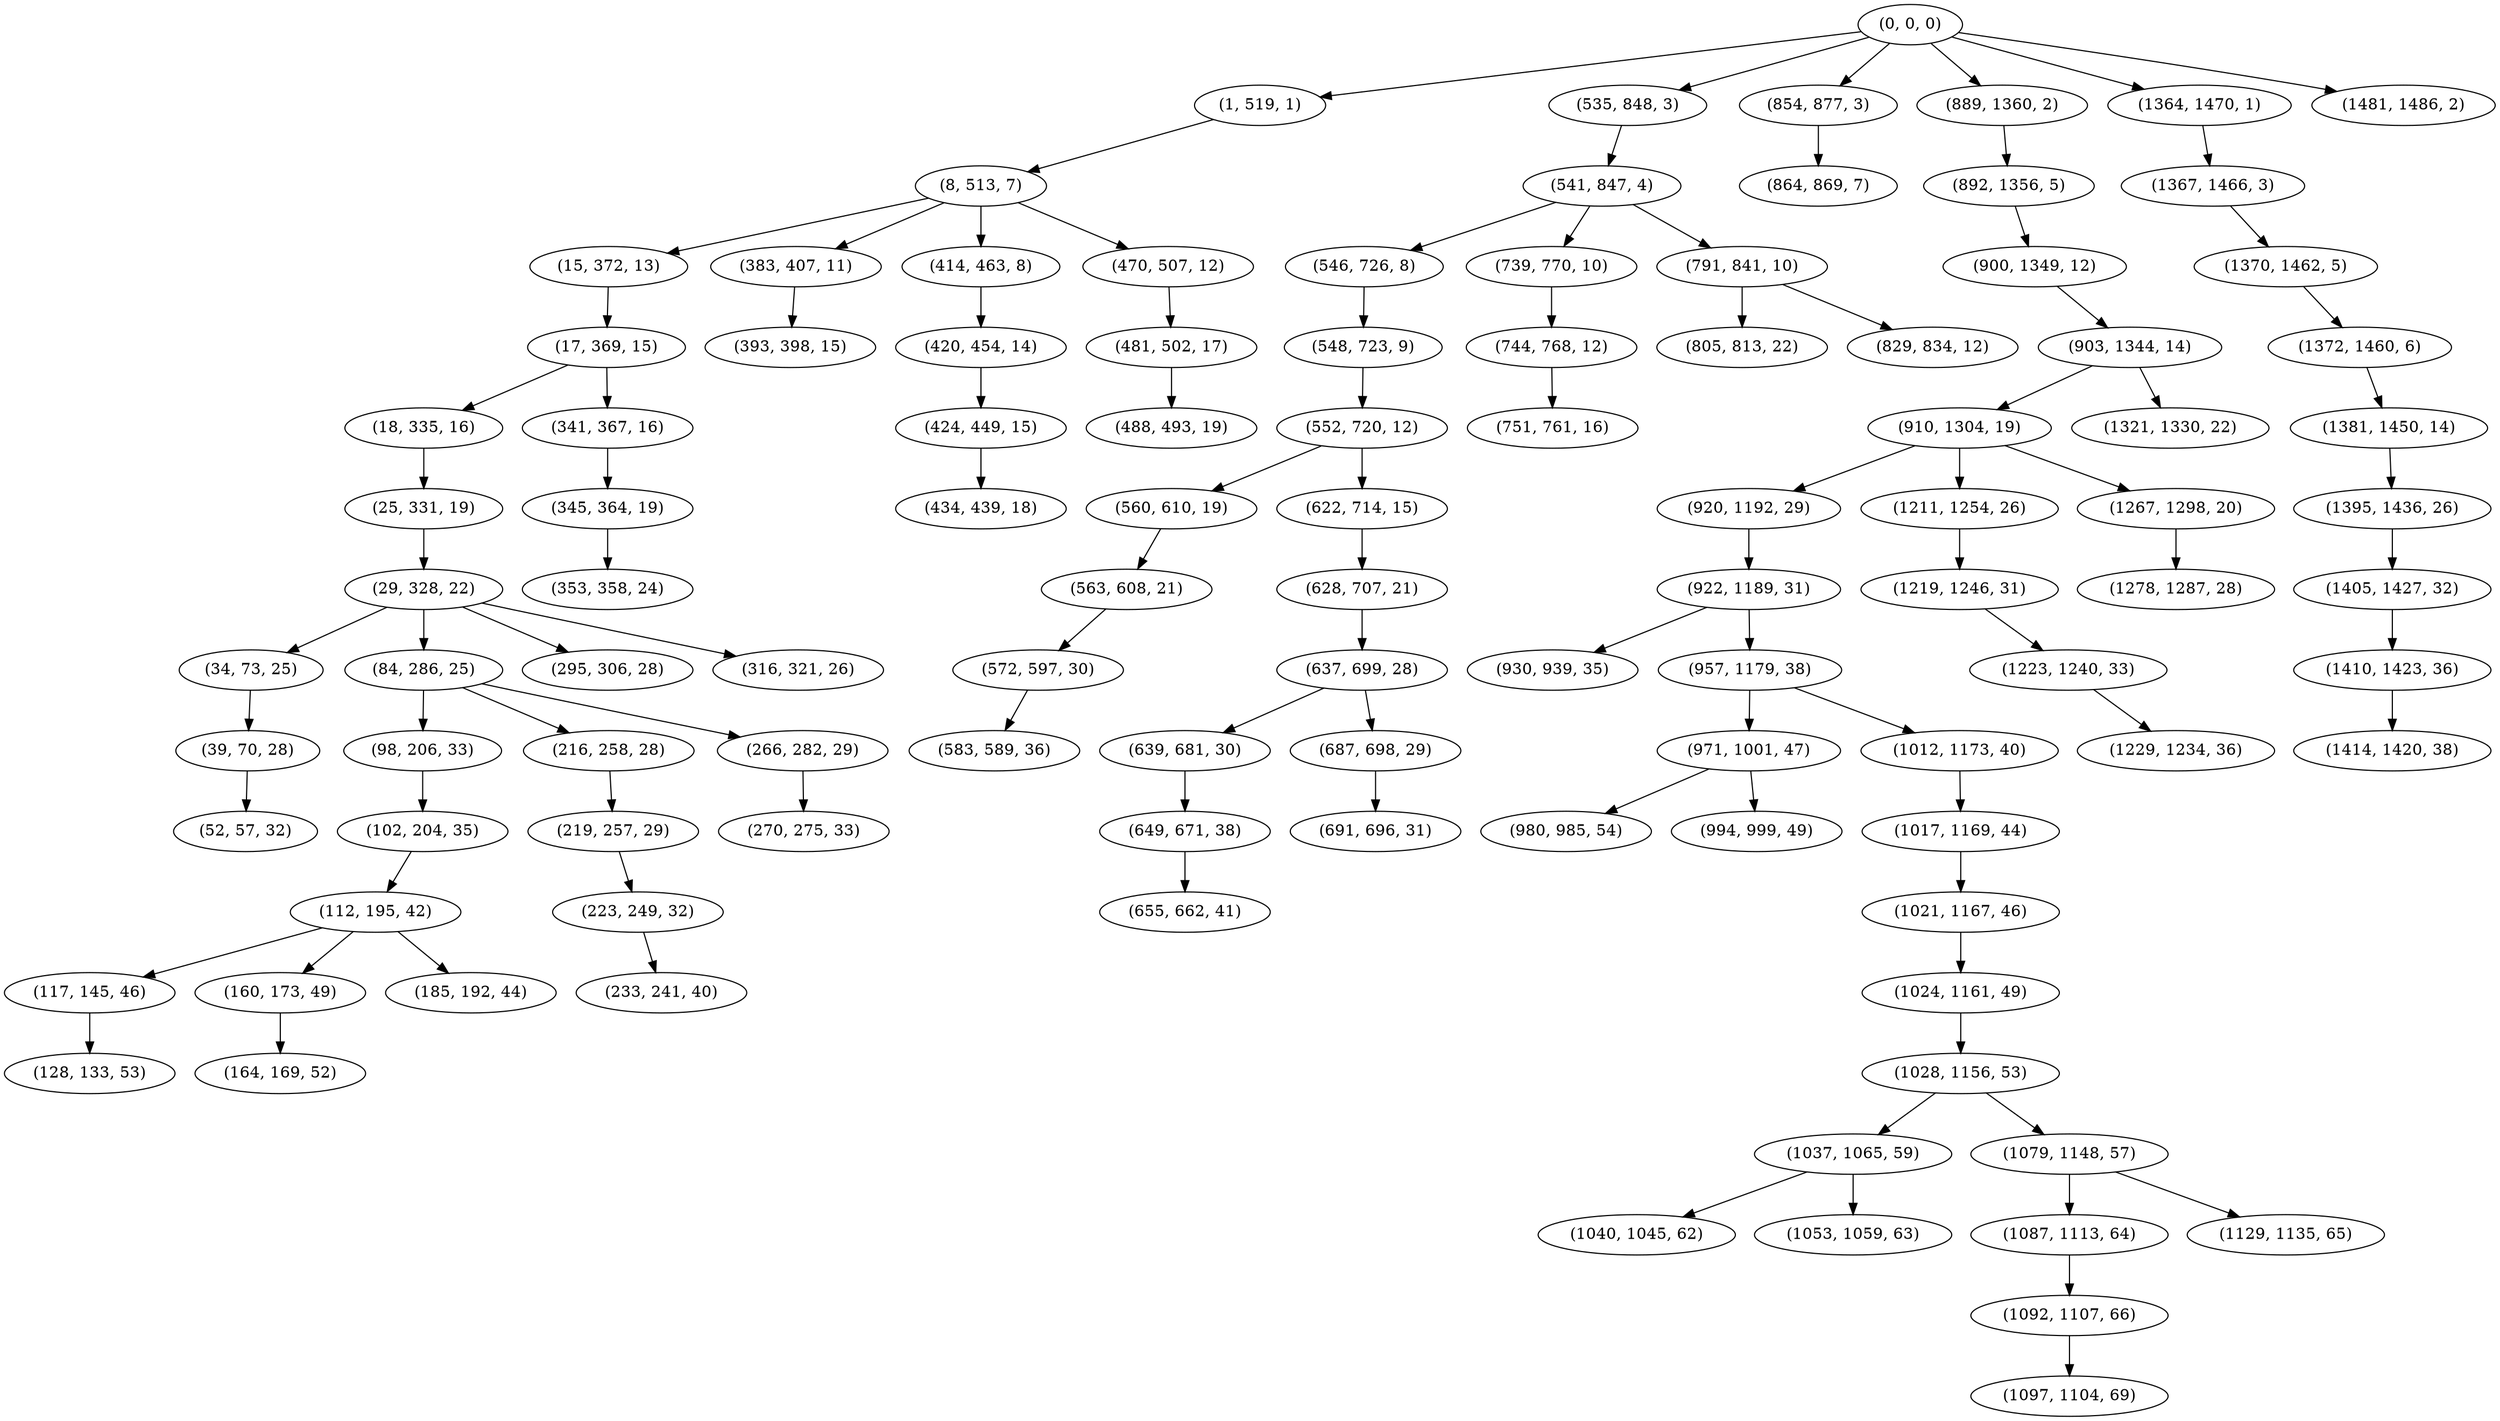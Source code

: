 digraph tree {
    "(0, 0, 0)";
    "(1, 519, 1)";
    "(8, 513, 7)";
    "(15, 372, 13)";
    "(17, 369, 15)";
    "(18, 335, 16)";
    "(25, 331, 19)";
    "(29, 328, 22)";
    "(34, 73, 25)";
    "(39, 70, 28)";
    "(52, 57, 32)";
    "(84, 286, 25)";
    "(98, 206, 33)";
    "(102, 204, 35)";
    "(112, 195, 42)";
    "(117, 145, 46)";
    "(128, 133, 53)";
    "(160, 173, 49)";
    "(164, 169, 52)";
    "(185, 192, 44)";
    "(216, 258, 28)";
    "(219, 257, 29)";
    "(223, 249, 32)";
    "(233, 241, 40)";
    "(266, 282, 29)";
    "(270, 275, 33)";
    "(295, 306, 28)";
    "(316, 321, 26)";
    "(341, 367, 16)";
    "(345, 364, 19)";
    "(353, 358, 24)";
    "(383, 407, 11)";
    "(393, 398, 15)";
    "(414, 463, 8)";
    "(420, 454, 14)";
    "(424, 449, 15)";
    "(434, 439, 18)";
    "(470, 507, 12)";
    "(481, 502, 17)";
    "(488, 493, 19)";
    "(535, 848, 3)";
    "(541, 847, 4)";
    "(546, 726, 8)";
    "(548, 723, 9)";
    "(552, 720, 12)";
    "(560, 610, 19)";
    "(563, 608, 21)";
    "(572, 597, 30)";
    "(583, 589, 36)";
    "(622, 714, 15)";
    "(628, 707, 21)";
    "(637, 699, 28)";
    "(639, 681, 30)";
    "(649, 671, 38)";
    "(655, 662, 41)";
    "(687, 698, 29)";
    "(691, 696, 31)";
    "(739, 770, 10)";
    "(744, 768, 12)";
    "(751, 761, 16)";
    "(791, 841, 10)";
    "(805, 813, 22)";
    "(829, 834, 12)";
    "(854, 877, 3)";
    "(864, 869, 7)";
    "(889, 1360, 2)";
    "(892, 1356, 5)";
    "(900, 1349, 12)";
    "(903, 1344, 14)";
    "(910, 1304, 19)";
    "(920, 1192, 29)";
    "(922, 1189, 31)";
    "(930, 939, 35)";
    "(957, 1179, 38)";
    "(971, 1001, 47)";
    "(980, 985, 54)";
    "(994, 999, 49)";
    "(1012, 1173, 40)";
    "(1017, 1169, 44)";
    "(1021, 1167, 46)";
    "(1024, 1161, 49)";
    "(1028, 1156, 53)";
    "(1037, 1065, 59)";
    "(1040, 1045, 62)";
    "(1053, 1059, 63)";
    "(1079, 1148, 57)";
    "(1087, 1113, 64)";
    "(1092, 1107, 66)";
    "(1097, 1104, 69)";
    "(1129, 1135, 65)";
    "(1211, 1254, 26)";
    "(1219, 1246, 31)";
    "(1223, 1240, 33)";
    "(1229, 1234, 36)";
    "(1267, 1298, 20)";
    "(1278, 1287, 28)";
    "(1321, 1330, 22)";
    "(1364, 1470, 1)";
    "(1367, 1466, 3)";
    "(1370, 1462, 5)";
    "(1372, 1460, 6)";
    "(1381, 1450, 14)";
    "(1395, 1436, 26)";
    "(1405, 1427, 32)";
    "(1410, 1423, 36)";
    "(1414, 1420, 38)";
    "(1481, 1486, 2)";
    "(0, 0, 0)" -> "(1, 519, 1)";
    "(0, 0, 0)" -> "(535, 848, 3)";
    "(0, 0, 0)" -> "(854, 877, 3)";
    "(0, 0, 0)" -> "(889, 1360, 2)";
    "(0, 0, 0)" -> "(1364, 1470, 1)";
    "(0, 0, 0)" -> "(1481, 1486, 2)";
    "(1, 519, 1)" -> "(8, 513, 7)";
    "(8, 513, 7)" -> "(15, 372, 13)";
    "(8, 513, 7)" -> "(383, 407, 11)";
    "(8, 513, 7)" -> "(414, 463, 8)";
    "(8, 513, 7)" -> "(470, 507, 12)";
    "(15, 372, 13)" -> "(17, 369, 15)";
    "(17, 369, 15)" -> "(18, 335, 16)";
    "(17, 369, 15)" -> "(341, 367, 16)";
    "(18, 335, 16)" -> "(25, 331, 19)";
    "(25, 331, 19)" -> "(29, 328, 22)";
    "(29, 328, 22)" -> "(34, 73, 25)";
    "(29, 328, 22)" -> "(84, 286, 25)";
    "(29, 328, 22)" -> "(295, 306, 28)";
    "(29, 328, 22)" -> "(316, 321, 26)";
    "(34, 73, 25)" -> "(39, 70, 28)";
    "(39, 70, 28)" -> "(52, 57, 32)";
    "(84, 286, 25)" -> "(98, 206, 33)";
    "(84, 286, 25)" -> "(216, 258, 28)";
    "(84, 286, 25)" -> "(266, 282, 29)";
    "(98, 206, 33)" -> "(102, 204, 35)";
    "(102, 204, 35)" -> "(112, 195, 42)";
    "(112, 195, 42)" -> "(117, 145, 46)";
    "(112, 195, 42)" -> "(160, 173, 49)";
    "(112, 195, 42)" -> "(185, 192, 44)";
    "(117, 145, 46)" -> "(128, 133, 53)";
    "(160, 173, 49)" -> "(164, 169, 52)";
    "(216, 258, 28)" -> "(219, 257, 29)";
    "(219, 257, 29)" -> "(223, 249, 32)";
    "(223, 249, 32)" -> "(233, 241, 40)";
    "(266, 282, 29)" -> "(270, 275, 33)";
    "(341, 367, 16)" -> "(345, 364, 19)";
    "(345, 364, 19)" -> "(353, 358, 24)";
    "(383, 407, 11)" -> "(393, 398, 15)";
    "(414, 463, 8)" -> "(420, 454, 14)";
    "(420, 454, 14)" -> "(424, 449, 15)";
    "(424, 449, 15)" -> "(434, 439, 18)";
    "(470, 507, 12)" -> "(481, 502, 17)";
    "(481, 502, 17)" -> "(488, 493, 19)";
    "(535, 848, 3)" -> "(541, 847, 4)";
    "(541, 847, 4)" -> "(546, 726, 8)";
    "(541, 847, 4)" -> "(739, 770, 10)";
    "(541, 847, 4)" -> "(791, 841, 10)";
    "(546, 726, 8)" -> "(548, 723, 9)";
    "(548, 723, 9)" -> "(552, 720, 12)";
    "(552, 720, 12)" -> "(560, 610, 19)";
    "(552, 720, 12)" -> "(622, 714, 15)";
    "(560, 610, 19)" -> "(563, 608, 21)";
    "(563, 608, 21)" -> "(572, 597, 30)";
    "(572, 597, 30)" -> "(583, 589, 36)";
    "(622, 714, 15)" -> "(628, 707, 21)";
    "(628, 707, 21)" -> "(637, 699, 28)";
    "(637, 699, 28)" -> "(639, 681, 30)";
    "(637, 699, 28)" -> "(687, 698, 29)";
    "(639, 681, 30)" -> "(649, 671, 38)";
    "(649, 671, 38)" -> "(655, 662, 41)";
    "(687, 698, 29)" -> "(691, 696, 31)";
    "(739, 770, 10)" -> "(744, 768, 12)";
    "(744, 768, 12)" -> "(751, 761, 16)";
    "(791, 841, 10)" -> "(805, 813, 22)";
    "(791, 841, 10)" -> "(829, 834, 12)";
    "(854, 877, 3)" -> "(864, 869, 7)";
    "(889, 1360, 2)" -> "(892, 1356, 5)";
    "(892, 1356, 5)" -> "(900, 1349, 12)";
    "(900, 1349, 12)" -> "(903, 1344, 14)";
    "(903, 1344, 14)" -> "(910, 1304, 19)";
    "(903, 1344, 14)" -> "(1321, 1330, 22)";
    "(910, 1304, 19)" -> "(920, 1192, 29)";
    "(910, 1304, 19)" -> "(1211, 1254, 26)";
    "(910, 1304, 19)" -> "(1267, 1298, 20)";
    "(920, 1192, 29)" -> "(922, 1189, 31)";
    "(922, 1189, 31)" -> "(930, 939, 35)";
    "(922, 1189, 31)" -> "(957, 1179, 38)";
    "(957, 1179, 38)" -> "(971, 1001, 47)";
    "(957, 1179, 38)" -> "(1012, 1173, 40)";
    "(971, 1001, 47)" -> "(980, 985, 54)";
    "(971, 1001, 47)" -> "(994, 999, 49)";
    "(1012, 1173, 40)" -> "(1017, 1169, 44)";
    "(1017, 1169, 44)" -> "(1021, 1167, 46)";
    "(1021, 1167, 46)" -> "(1024, 1161, 49)";
    "(1024, 1161, 49)" -> "(1028, 1156, 53)";
    "(1028, 1156, 53)" -> "(1037, 1065, 59)";
    "(1028, 1156, 53)" -> "(1079, 1148, 57)";
    "(1037, 1065, 59)" -> "(1040, 1045, 62)";
    "(1037, 1065, 59)" -> "(1053, 1059, 63)";
    "(1079, 1148, 57)" -> "(1087, 1113, 64)";
    "(1079, 1148, 57)" -> "(1129, 1135, 65)";
    "(1087, 1113, 64)" -> "(1092, 1107, 66)";
    "(1092, 1107, 66)" -> "(1097, 1104, 69)";
    "(1211, 1254, 26)" -> "(1219, 1246, 31)";
    "(1219, 1246, 31)" -> "(1223, 1240, 33)";
    "(1223, 1240, 33)" -> "(1229, 1234, 36)";
    "(1267, 1298, 20)" -> "(1278, 1287, 28)";
    "(1364, 1470, 1)" -> "(1367, 1466, 3)";
    "(1367, 1466, 3)" -> "(1370, 1462, 5)";
    "(1370, 1462, 5)" -> "(1372, 1460, 6)";
    "(1372, 1460, 6)" -> "(1381, 1450, 14)";
    "(1381, 1450, 14)" -> "(1395, 1436, 26)";
    "(1395, 1436, 26)" -> "(1405, 1427, 32)";
    "(1405, 1427, 32)" -> "(1410, 1423, 36)";
    "(1410, 1423, 36)" -> "(1414, 1420, 38)";
}
